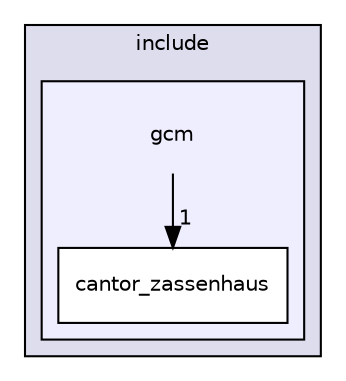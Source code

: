 digraph "include/gcm" {
  compound=true
  node [ fontsize="10", fontname="Helvetica"];
  edge [ labelfontsize="10", labelfontname="Helvetica"];
  subgraph clusterdir_d44c64559bbebec7f509842c48db8b23 {
    graph [ bgcolor="#ddddee", pencolor="black", label="include" fontname="Helvetica", fontsize="10", URL="dir_d44c64559bbebec7f509842c48db8b23.html"]
  subgraph clusterdir_436e8b0d3c1dda1ecf413038b91ae069 {
    graph [ bgcolor="#eeeeff", pencolor="black", label="" URL="dir_436e8b0d3c1dda1ecf413038b91ae069.html"];
    dir_436e8b0d3c1dda1ecf413038b91ae069 [shape=plaintext label="gcm"];
  dir_7c1fcf343f659dba4bbd4da8d77a8818 [shape=box label="cantor_zassenhaus" fillcolor="white" style="filled" URL="dir_7c1fcf343f659dba4bbd4da8d77a8818.html"];
  }
  }
  dir_436e8b0d3c1dda1ecf413038b91ae069->dir_7c1fcf343f659dba4bbd4da8d77a8818 [headlabel="1", labeldistance=1.5 headhref="dir_000003_000004.html"];
}
